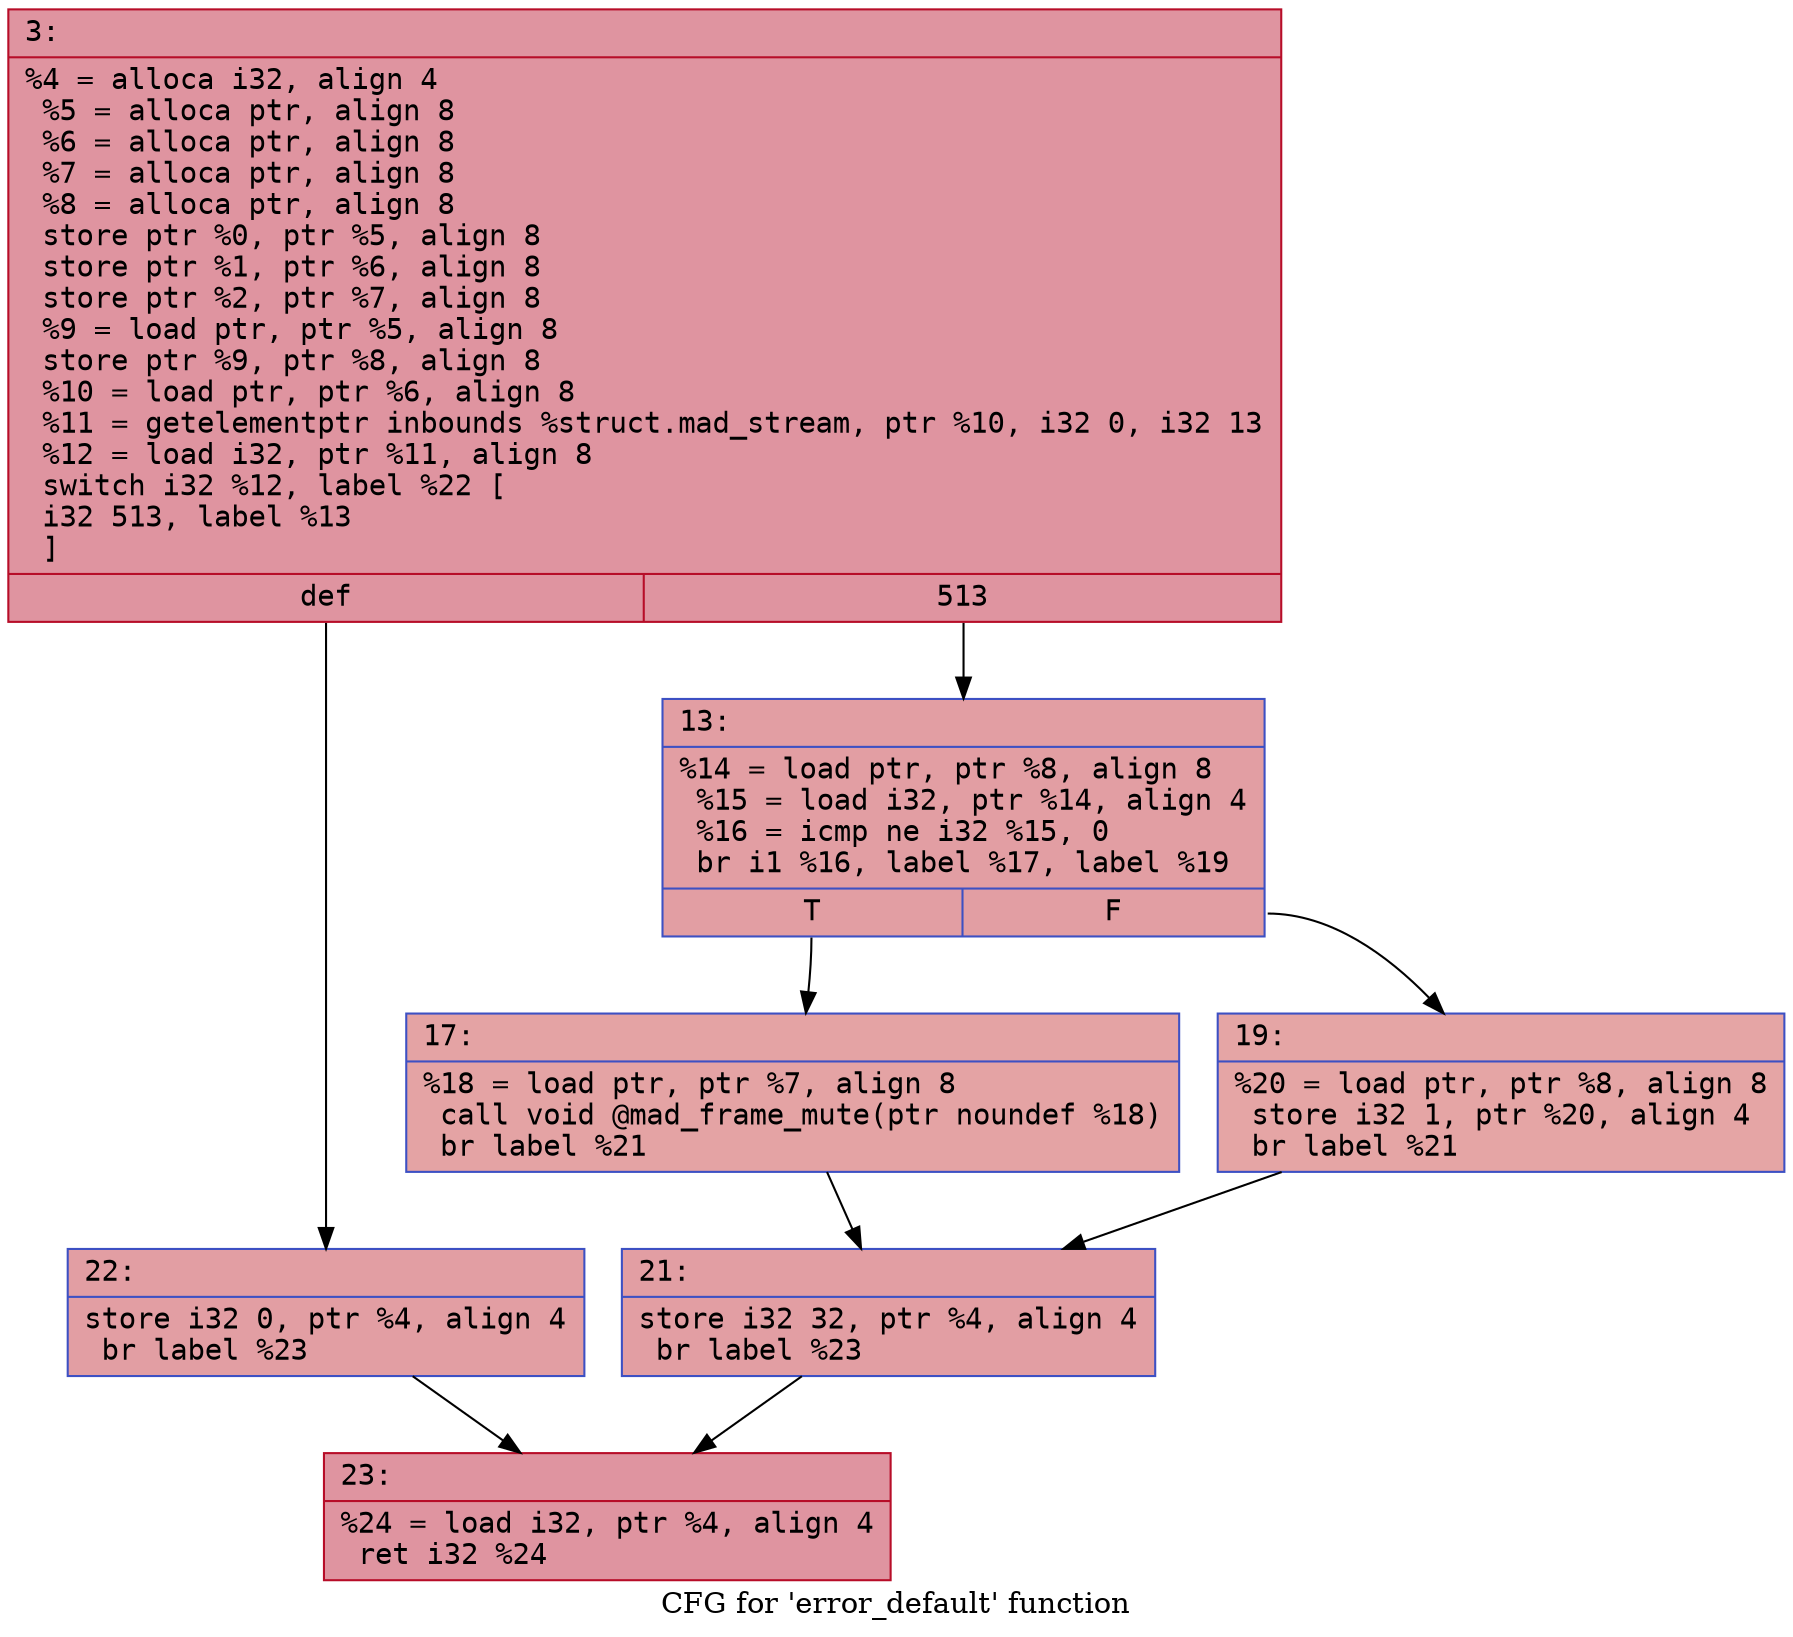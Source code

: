 digraph "CFG for 'error_default' function" {
	label="CFG for 'error_default' function";

	Node0x600000a33570 [shape=record,color="#b70d28ff", style=filled, fillcolor="#b70d2870" fontname="Courier",label="{3:\l|  %4 = alloca i32, align 4\l  %5 = alloca ptr, align 8\l  %6 = alloca ptr, align 8\l  %7 = alloca ptr, align 8\l  %8 = alloca ptr, align 8\l  store ptr %0, ptr %5, align 8\l  store ptr %1, ptr %6, align 8\l  store ptr %2, ptr %7, align 8\l  %9 = load ptr, ptr %5, align 8\l  store ptr %9, ptr %8, align 8\l  %10 = load ptr, ptr %6, align 8\l  %11 = getelementptr inbounds %struct.mad_stream, ptr %10, i32 0, i32 13\l  %12 = load i32, ptr %11, align 8\l  switch i32 %12, label %22 [\l    i32 513, label %13\l  ]\l|{<s0>def|<s1>513}}"];
	Node0x600000a33570:s0 -> Node0x600000a33700[tooltip="3 -> 22\nProbability 50.00%" ];
	Node0x600000a33570:s1 -> Node0x600000a335c0[tooltip="3 -> 13\nProbability 50.00%" ];
	Node0x600000a335c0 [shape=record,color="#3d50c3ff", style=filled, fillcolor="#be242e70" fontname="Courier",label="{13:\l|  %14 = load ptr, ptr %8, align 8\l  %15 = load i32, ptr %14, align 4\l  %16 = icmp ne i32 %15, 0\l  br i1 %16, label %17, label %19\l|{<s0>T|<s1>F}}"];
	Node0x600000a335c0:s0 -> Node0x600000a33610[tooltip="13 -> 17\nProbability 62.50%" ];
	Node0x600000a335c0:s1 -> Node0x600000a33660[tooltip="13 -> 19\nProbability 37.50%" ];
	Node0x600000a33610 [shape=record,color="#3d50c3ff", style=filled, fillcolor="#c32e3170" fontname="Courier",label="{17:\l|  %18 = load ptr, ptr %7, align 8\l  call void @mad_frame_mute(ptr noundef %18)\l  br label %21\l}"];
	Node0x600000a33610 -> Node0x600000a336b0[tooltip="17 -> 21\nProbability 100.00%" ];
	Node0x600000a33660 [shape=record,color="#3d50c3ff", style=filled, fillcolor="#c5333470" fontname="Courier",label="{19:\l|  %20 = load ptr, ptr %8, align 8\l  store i32 1, ptr %20, align 4\l  br label %21\l}"];
	Node0x600000a33660 -> Node0x600000a336b0[tooltip="19 -> 21\nProbability 100.00%" ];
	Node0x600000a336b0 [shape=record,color="#3d50c3ff", style=filled, fillcolor="#be242e70" fontname="Courier",label="{21:\l|  store i32 32, ptr %4, align 4\l  br label %23\l}"];
	Node0x600000a336b0 -> Node0x600000a33750[tooltip="21 -> 23\nProbability 100.00%" ];
	Node0x600000a33700 [shape=record,color="#3d50c3ff", style=filled, fillcolor="#be242e70" fontname="Courier",label="{22:\l|  store i32 0, ptr %4, align 4\l  br label %23\l}"];
	Node0x600000a33700 -> Node0x600000a33750[tooltip="22 -> 23\nProbability 100.00%" ];
	Node0x600000a33750 [shape=record,color="#b70d28ff", style=filled, fillcolor="#b70d2870" fontname="Courier",label="{23:\l|  %24 = load i32, ptr %4, align 4\l  ret i32 %24\l}"];
}

